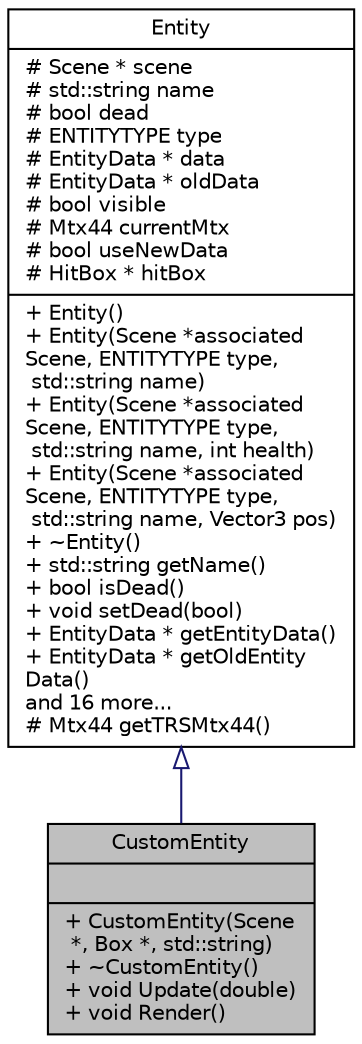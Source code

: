 digraph "CustomEntity"
{
 // LATEX_PDF_SIZE
  edge [fontname="Helvetica",fontsize="10",labelfontname="Helvetica",labelfontsize="10"];
  node [fontname="Helvetica",fontsize="10",shape=record];
  Node1 [label="{CustomEntity\n||+  CustomEntity(Scene\l *, Box *, std::string)\l+  ~CustomEntity()\l+ void Update(double)\l+ void Render()\l}",height=0.2,width=0.4,color="black", fillcolor="grey75", style="filled", fontcolor="black",tooltip="Sub-Type of an Entity. Usually used to create Interaction Zones in the world by spawning a Custom Ent..."];
  Node2 -> Node1 [dir="back",color="midnightblue",fontsize="10",style="solid",arrowtail="onormal",fontname="Helvetica"];
  Node2 [label="{Entity\n|# Scene * scene\l# std::string name\l# bool dead\l# ENTITYTYPE type\l# EntityData * data\l# EntityData * oldData\l# bool visible\l# Mtx44 currentMtx\l# bool useNewData\l# HitBox * hitBox\l|+  Entity()\l+  Entity(Scene *associated\lScene, ENTITYTYPE type,\l std::string name)\l+  Entity(Scene *associated\lScene, ENTITYTYPE type,\l std::string name, int health)\l+  Entity(Scene *associated\lScene, ENTITYTYPE type,\l std::string name, Vector3 pos)\l+  ~Entity()\l+ std::string getName()\l+ bool isDead()\l+ void setDead(bool)\l+ EntityData * getEntityData()\l+ EntityData * getOldEntity\lData()\land 16 more...\l# Mtx44 getTRSMtx44()\l}",height=0.2,width=0.4,color="black", fillcolor="white", style="filled",URL="$class_entity.html",tooltip="Entity System encapsulating all attributes of something \"Living\"."];
}
